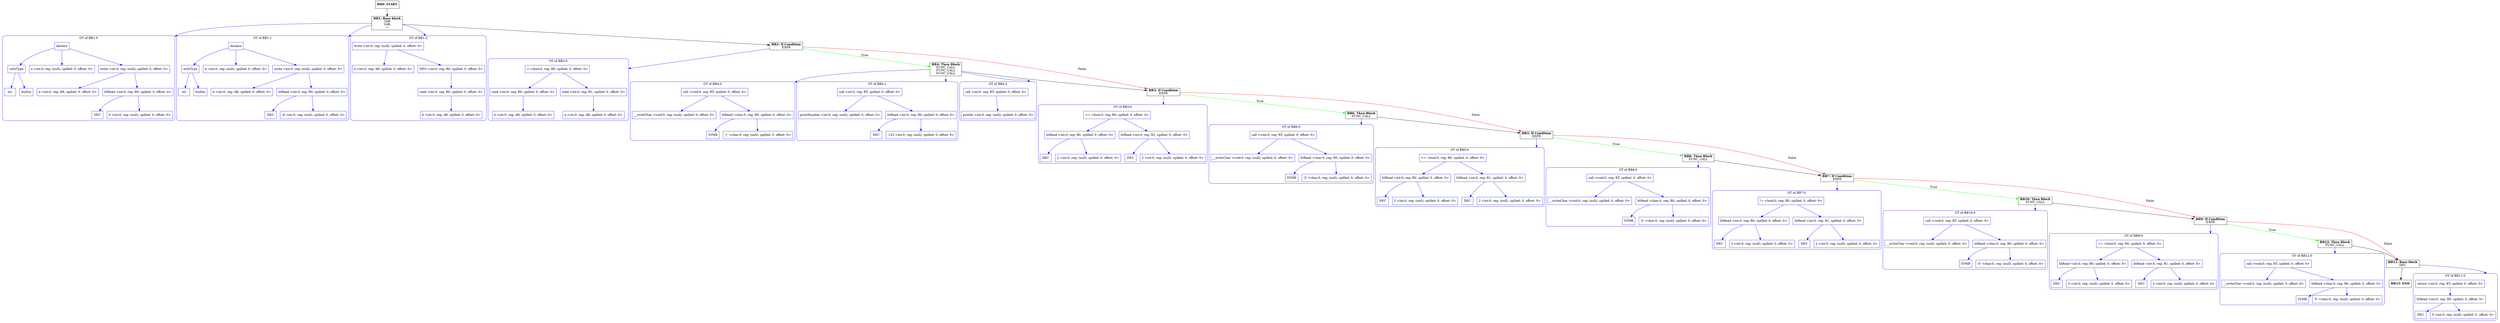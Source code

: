 digraph CFG {
    compound=true;
    graph [splines=true];
    node [shape=rectangle];

    BB13 [label=<<B>BB13: END</B><BR ALIGN="CENTER"/>>];
    BB12 [label=<<B>BB12: Then Block</B><BR ALIGN="CENTER"/>FUNC_CALL<BR ALIGN="CENTER"/>>];
    subgraph cluster_instruction0 {
        label = "OT of BB12:0";
        style=rounded;
        color=blue;
        entry0 [shape=point, style=invis];
        node0 [label="call <void:0, reg: RT, spilled: 0, offset: 0>", color=blue];
        node1 [label="__writeChar <void:0, reg: (null), spilled: 0, offset: 0>", color=blue];
        node0 -> node1[color=blue];
        node2 [label="litRead <char:0, reg: R0, spilled: 0, offset: 0>", color=blue];
        node3 [label="SYMB", color=blue];
        node2 -> node3[color=blue];
        node4 [label="'5' <char:0, reg: (null), spilled: 0, offset: 0>", color=blue];
        node2 -> node4[color=blue];
        node0 -> node2[color=blue];
    }
    BB12 -> entry0 [lhead=cluster_instruction0, color=blue];
    BB11 [label=<<B>BB11: Base block</B><BR ALIGN="CENTER"/>DEC<BR ALIGN="CENTER"/>>];
    subgraph cluster_instruction1 {
        label = "OT of BB11:0";
        style=rounded;
        color=blue;
        entry1 [shape=point, style=invis];
        node5 [label="return <int:0, reg: RT, spilled: 0, offset: 0>", color=blue];
        node6 [label="litRead <int:0, reg: R0, spilled: 0, offset: 0>", color=blue];
        node7 [label="DEC", color=blue];
        node6 -> node7[color=blue];
        node8 [label="0 <int:0, reg: (null), spilled: 0, offset: 0>", color=blue];
        node6 -> node8[color=blue];
        node5 -> node6[color=blue];
    }
    BB11 -> entry1 [lhead=cluster_instruction1, color=blue];
    BB10 [label=<<B>BB10: Then Block</B><BR ALIGN="CENTER"/>FUNC_CALL<BR ALIGN="CENTER"/>>];
    subgraph cluster_instruction2 {
        label = "OT of BB10:0";
        style=rounded;
        color=blue;
        entry2 [shape=point, style=invis];
        node9 [label="call <void:0, reg: RT, spilled: 0, offset: 0>", color=blue];
        node10 [label="__writeChar <void:0, reg: (null), spilled: 0, offset: 0>", color=blue];
        node9 -> node10[color=blue];
        node11 [label="litRead <char:0, reg: R0, spilled: 0, offset: 0>", color=blue];
        node12 [label="SYMB", color=blue];
        node11 -> node12[color=blue];
        node13 [label="'4' <char:0, reg: (null), spilled: 0, offset: 0>", color=blue];
        node11 -> node13[color=blue];
        node9 -> node11[color=blue];
    }
    BB10 -> entry2 [lhead=cluster_instruction2, color=blue];
    BB9 [label=<<B>BB9: If Condition</B><BR ALIGN="CENTER"/>EXPR<BR ALIGN="CENTER"/>>];
    subgraph cluster_instruction3 {
        label = "OT of BB9:0";
        style=rounded;
        color=blue;
        entry3 [shape=point, style=invis];
        node14 [label="== <bool:0, reg: R0, spilled: 0, offset: 0>", color=blue];
        node15 [label="litRead <int:0, reg: R0, spilled: 0, offset: 0>", color=blue];
        node16 [label="DEC", color=blue];
        node15 -> node16[color=blue];
        node17 [label="3 <int:0, reg: (null), spilled: 0, offset: 0>", color=blue];
        node15 -> node17[color=blue];
        node14 -> node15[color=blue];
        node18 [label="litRead <int:0, reg: R1, spilled: 0, offset: 0>", color=blue];
        node19 [label="DEC", color=blue];
        node18 -> node19[color=blue];
        node20 [label="3 <int:0, reg: (null), spilled: 0, offset: 0>", color=blue];
        node18 -> node20[color=blue];
        node14 -> node18[color=blue];
    }
    BB9 -> entry3 [lhead=cluster_instruction3, color=blue];
    BB8 [label=<<B>BB8: Then Block</B><BR ALIGN="CENTER"/>FUNC_CALL<BR ALIGN="CENTER"/>>];
    subgraph cluster_instruction4 {
        label = "OT of BB8:0";
        style=rounded;
        color=blue;
        entry4 [shape=point, style=invis];
        node21 [label="call <void:0, reg: RT, spilled: 0, offset: 0>", color=blue];
        node22 [label="__writeChar <void:0, reg: (null), spilled: 0, offset: 0>", color=blue];
        node21 -> node22[color=blue];
        node23 [label="litRead <char:0, reg: R0, spilled: 0, offset: 0>", color=blue];
        node24 [label="SYMB", color=blue];
        node23 -> node24[color=blue];
        node25 [label="'3' <char:0, reg: (null), spilled: 0, offset: 0>", color=blue];
        node23 -> node25[color=blue];
        node21 -> node23[color=blue];
    }
    BB8 -> entry4 [lhead=cluster_instruction4, color=blue];
    BB7 [label=<<B>BB7: If Condition</B><BR ALIGN="CENTER"/>EXPR<BR ALIGN="CENTER"/>>];
    subgraph cluster_instruction5 {
        label = "OT of BB7:0";
        style=rounded;
        color=blue;
        entry5 [shape=point, style=invis];
        node26 [label="!= <bool:0, reg: R0, spilled: 0, offset: 0>", color=blue];
        node27 [label="litRead <int:0, reg: R0, spilled: 0, offset: 0>", color=blue];
        node28 [label="DEC", color=blue];
        node27 -> node28[color=blue];
        node29 [label="3 <int:0, reg: (null), spilled: 0, offset: 0>", color=blue];
        node27 -> node29[color=blue];
        node26 -> node27[color=blue];
        node30 [label="litRead <int:0, reg: R1, spilled: 0, offset: 0>", color=blue];
        node31 [label="DEC", color=blue];
        node30 -> node31[color=blue];
        node32 [label="2 <int:0, reg: (null), spilled: 0, offset: 0>", color=blue];
        node30 -> node32[color=blue];
        node26 -> node30[color=blue];
    }
    BB7 -> entry5 [lhead=cluster_instruction5, color=blue];
    BB6 [label=<<B>BB6: Then Block</B><BR ALIGN="CENTER"/>FUNC_CALL<BR ALIGN="CENTER"/>>];
    subgraph cluster_instruction6 {
        label = "OT of BB6:0";
        style=rounded;
        color=blue;
        entry6 [shape=point, style=invis];
        node33 [label="call <void:0, reg: RT, spilled: 0, offset: 0>", color=blue];
        node34 [label="__writeChar <void:0, reg: (null), spilled: 0, offset: 0>", color=blue];
        node33 -> node34[color=blue];
        node35 [label="litRead <char:0, reg: R0, spilled: 0, offset: 0>", color=blue];
        node36 [label="SYMB", color=blue];
        node35 -> node36[color=blue];
        node37 [label="'2' <char:0, reg: (null), spilled: 0, offset: 0>", color=blue];
        node35 -> node37[color=blue];
        node33 -> node35[color=blue];
    }
    BB6 -> entry6 [lhead=cluster_instruction6, color=blue];
    BB5 [label=<<B>BB5: If Condition</B><BR ALIGN="CENTER"/>EXPR<BR ALIGN="CENTER"/>>];
    subgraph cluster_instruction7 {
        label = "OT of BB5:0";
        style=rounded;
        color=blue;
        entry7 [shape=point, style=invis];
        node38 [label="&lt;= <bool:0, reg: R0, spilled: 0, offset: 0>", color=blue];
        node39 [label="litRead <int:0, reg: R0, spilled: 0, offset: 0>", color=blue];
        node40 [label="DEC", color=blue];
        node39 -> node40[color=blue];
        node41 [label="2 <int:0, reg: (null), spilled: 0, offset: 0>", color=blue];
        node39 -> node41[color=blue];
        node38 -> node39[color=blue];
        node42 [label="litRead <int:0, reg: R1, spilled: 0, offset: 0>", color=blue];
        node43 [label="DEC", color=blue];
        node42 -> node43[color=blue];
        node44 [label="2 <int:0, reg: (null), spilled: 0, offset: 0>", color=blue];
        node42 -> node44[color=blue];
        node38 -> node42[color=blue];
    }
    BB5 -> entry7 [lhead=cluster_instruction7, color=blue];
    BB4 [label=<<B>BB4: Then Block</B><BR ALIGN="CENTER"/>FUNC_CALL<BR ALIGN="CENTER"/>FUNC_CALL<BR ALIGN="CENTER"/>FUNC_CALL<BR ALIGN="CENTER"/>>];
    subgraph cluster_instruction8 {
        label = "OT of BB4:0";
        style=rounded;
        color=blue;
        entry8 [shape=point, style=invis];
        node45 [label="call <void:0, reg: RT, spilled: 0, offset: 0>", color=blue];
        node46 [label="__writeChar <void:0, reg: (null), spilled: 0, offset: 0>", color=blue];
        node45 -> node46[color=blue];
        node47 [label="litRead <char:0, reg: R0, spilled: 0, offset: 0>", color=blue];
        node48 [label="SYMB", color=blue];
        node47 -> node48[color=blue];
        node49 [label="'{' <char:0, reg: (null), spilled: 0, offset: 0>", color=blue];
        node47 -> node49[color=blue];
        node45 -> node47[color=blue];
    }
    BB4 -> entry8 [lhead=cluster_instruction8, color=blue];
    subgraph cluster_instruction9 {
        label = "OT of BB4:1";
        style=rounded;
        color=blue;
        entry9 [shape=point, style=invis];
        node50 [label="call <int:0, reg: RT, spilled: 0, offset: 0>", color=blue];
        node51 [label="printNumber <int:0, reg: (null), spilled: 0, offset: 0>", color=blue];
        node50 -> node51[color=blue];
        node52 [label="litRead <int:0, reg: R0, spilled: 0, offset: 0>", color=blue];
        node53 [label="DEC", color=blue];
        node52 -> node53[color=blue];
        node54 [label="-123 <int:0, reg: (null), spilled: 0, offset: 0>", color=blue];
        node52 -> node54[color=blue];
        node50 -> node52[color=blue];
    }
    BB4 -> entry9 [lhead=cluster_instruction9, color=blue];
    subgraph cluster_instruction10 {
        label = "OT of BB4:2";
        style=rounded;
        color=blue;
        entry10 [shape=point, style=invis];
        node55 [label="call <int:0, reg: RT, spilled: 0, offset: 0>", color=blue];
        node56 [label="println <int:0, reg: (null), spilled: 0, offset: 0>", color=blue];
        node55 -> node56[color=blue];
    }
    BB4 -> entry10 [lhead=cluster_instruction10, color=blue];
    BB3 [label=<<B>BB3: If Condition</B><BR ALIGN="CENTER"/>EXPR<BR ALIGN="CENTER"/>>];
    subgraph cluster_instruction11 {
        label = "OT of BB3:0";
        style=rounded;
        color=blue;
        entry11 [shape=point, style=invis];
        node57 [label="&gt;= <bool:0, reg: R0, spilled: 0, offset: 0>", color=blue];
        node58 [label="litRead <int:0, reg: R0, spilled: 0, offset: 0>", color=blue];
        node59 [label="DEC", color=blue];
        node58 -> node59[color=blue];
        node60 [label="2 <int:0, reg: (null), spilled: 0, offset: 0>", color=blue];
        node58 -> node60[color=blue];
        node57 -> node58[color=blue];
        node61 [label="litRead <int:0, reg: R1, spilled: 0, offset: 0>", color=blue];
        node62 [label="DEC", color=blue];
        node61 -> node62[color=blue];
        node63 [label="2 <int:0, reg: (null), spilled: 0, offset: 0>", color=blue];
        node61 -> node63[color=blue];
        node57 -> node61[color=blue];
    }
    BB3 -> entry11 [lhead=cluster_instruction11, color=blue];
    BB2 [label=<<B>BB2: If Condition</B><BR ALIGN="CENTER"/>EXPR<BR ALIGN="CENTER"/>>];
    subgraph cluster_instruction12 {
        label = "OT of BB2:0";
        style=rounded;
        color=blue;
        entry12 [shape=point, style=invis];
        node64 [label="&lt; <bool:0, reg: R0, spilled: 0, offset: 0>", color=blue];
        node65 [label="read <int:0, reg: R0, spilled: 0, offset: 0>", color=blue];
        node66 [label="b <int:0, reg: AR, spilled: 0, offset: 0>", color=blue];
        node65 -> node66[color=blue];
        node64 -> node65[color=blue];
        node67 [label="read <int:0, reg: R1, spilled: 0, offset: 0>", color=blue];
        node68 [label="a <int:0, reg: AR, spilled: 0, offset: 0>", color=blue];
        node67 -> node68[color=blue];
        node64 -> node67[color=blue];
    }
    BB2 -> entry12 [lhead=cluster_instruction12, color=blue];
    BB1 [label=<<B>BB1: Base block</B><BR ALIGN="CENTER"/>VAR<BR ALIGN="CENTER"/>VAR<BR ALIGN="CENTER"/>=<BR ALIGN="CENTER"/>>];
    subgraph cluster_instruction13 {
        label = "OT of BB1:0";
        style=rounded;
        color=blue;
        entry13 [shape=point, style=invis];
        node69 [label="declare", color=blue];
        node70 [label="withType", color=blue];
        node71 [label="int", color=blue];
        node70 -> node71[color=blue];
        node72 [label="builtin", color=blue];
        node70 -> node72[color=blue];
        node69 -> node70[color=blue];
        node73 [label="a <int:0, reg: (null), spilled: 0, offset: 0>", color=blue];
        node69 -> node73[color=blue];
        node74 [label="write <int:0, reg: (null), spilled: 0, offset: 0>", color=blue];
        node75 [label="a <int:0, reg: AR, spilled: 0, offset: 0>", color=blue];
        node74 -> node75[color=blue];
        node76 [label="litRead <int:0, reg: R0, spilled: 0, offset: 0>", color=blue];
        node77 [label="DEC", color=blue];
        node76 -> node77[color=blue];
        node78 [label="0 <int:0, reg: (null), spilled: 0, offset: 0>", color=blue];
        node76 -> node78[color=blue];
        node74 -> node76[color=blue];
        node69 -> node74[color=blue];
    }
    BB1 -> entry13 [lhead=cluster_instruction13, color=blue];
    subgraph cluster_instruction14 {
        label = "OT of BB1:1";
        style=rounded;
        color=blue;
        entry14 [shape=point, style=invis];
        node79 [label="declare", color=blue];
        node80 [label="withType", color=blue];
        node81 [label="int", color=blue];
        node80 -> node81[color=blue];
        node82 [label="builtin", color=blue];
        node80 -> node82[color=blue];
        node79 -> node80[color=blue];
        node83 [label="b <int:0, reg: (null), spilled: 0, offset: 0>", color=blue];
        node79 -> node83[color=blue];
        node84 [label="write <int:0, reg: (null), spilled: 0, offset: 0>", color=blue];
        node85 [label="b <int:0, reg: AR, spilled: 0, offset: 0>", color=blue];
        node84 -> node85[color=blue];
        node86 [label="litRead <int:0, reg: R0, spilled: 0, offset: 0>", color=blue];
        node87 [label="DEC", color=blue];
        node86 -> node87[color=blue];
        node88 [label="-8 <int:0, reg: (null), spilled: 0, offset: 0>", color=blue];
        node86 -> node88[color=blue];
        node84 -> node86[color=blue];
        node79 -> node84[color=blue];
    }
    BB1 -> entry14 [lhead=cluster_instruction14, color=blue];
    subgraph cluster_instruction15 {
        label = "OT of BB1:2";
        style=rounded;
        color=blue;
        entry15 [shape=point, style=invis];
        node89 [label="write <int:0, reg: (null), spilled: 0, offset: 0>", color=blue];
        node90 [label="a <int:0, reg: AR, spilled: 0, offset: 0>", color=blue];
        node89 -> node90[color=blue];
        node91 [label="NEG <int:0, reg: R0, spilled: 0, offset: 0>", color=blue];
        node92 [label="read <int:0, reg: R0, spilled: 0, offset: 0>", color=blue];
        node93 [label="b <int:0, reg: AR, spilled: 0, offset: 0>", color=blue];
        node92 -> node93[color=blue];
        node91 -> node92[color=blue];
        node89 -> node91[color=blue];
    }
    BB1 -> entry15 [lhead=cluster_instruction15, color=blue];
    BB0 [label=<<B>BB0: START</B><BR ALIGN="CENTER"/>>];

    BB12 -> BB11;
    BB11 -> BB13;
    BB10 -> BB9;
    BB9 -> BB11 [label="False", color=red];
    BB9 -> BB12 [label="True", color=green];
    BB8 -> BB7;
    BB7 -> BB9 [label="False", color=red];
    BB7 -> BB10 [label="True", color=green];
    BB6 -> BB5;
    BB5 -> BB7 [label="False", color=red];
    BB5 -> BB8 [label="True", color=green];
    BB4 -> BB3;
    BB3 -> BB5 [label="False", color=red];
    BB3 -> BB6 [label="True", color=green];
    BB2 -> BB3 [label="False", color=red];
    BB2 -> BB4 [label="True", color=green];
    BB1 -> BB2;
    BB0 -> BB1;
}
